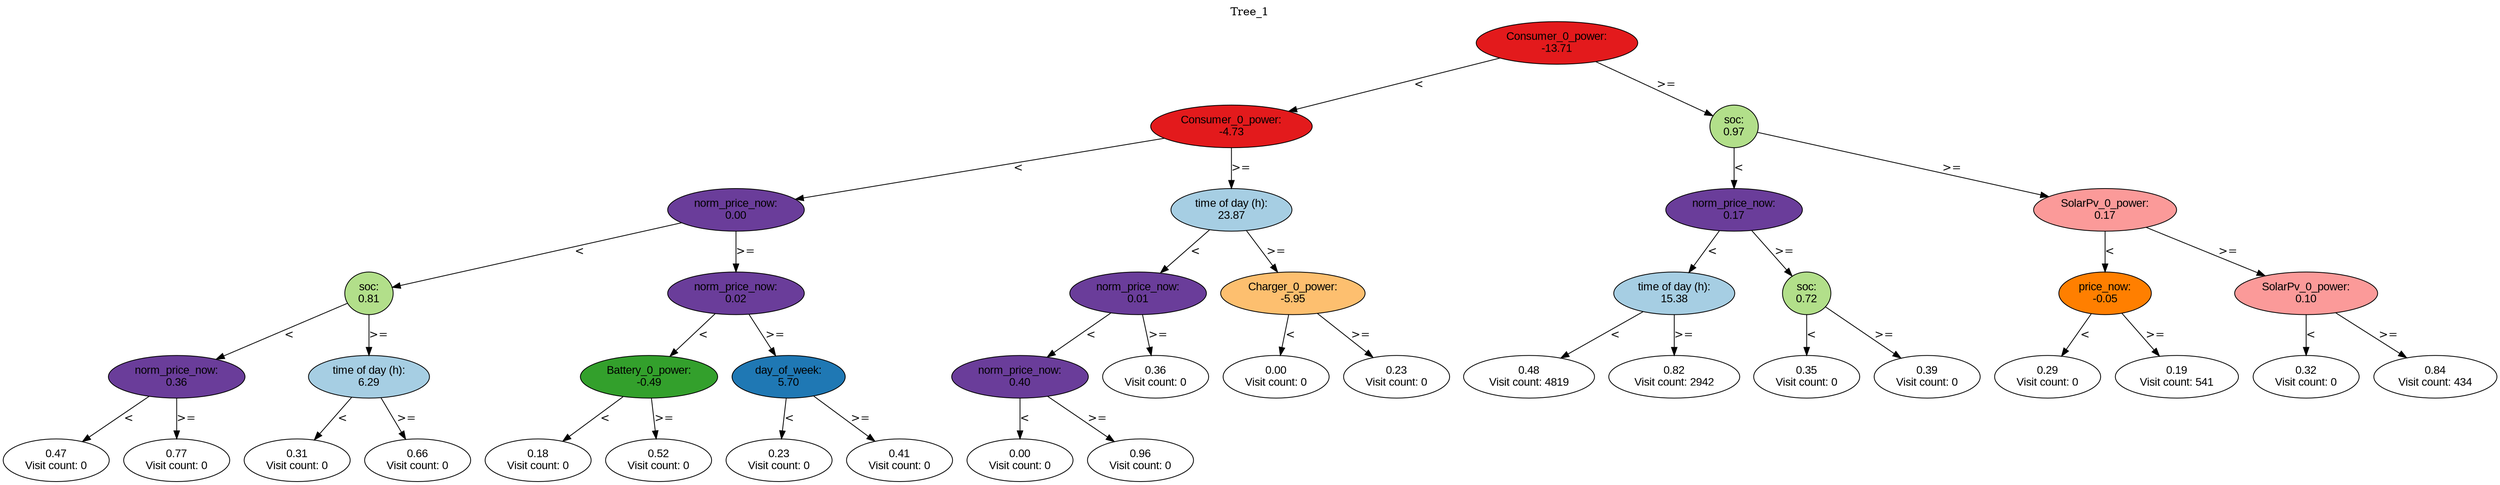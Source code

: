 digraph BST {
    node [fontname="Arial" style=filled colorscheme=paired12];
    0 [ label = "Consumer_0_power:
-13.71" fillcolor=6];
    1 [ label = "Consumer_0_power:
-4.73" fillcolor=6];
    2 [ label = "norm_price_now:
0.00" fillcolor=10];
    3 [ label = "soc:
0.81" fillcolor=3];
    4 [ label = "norm_price_now:
0.36" fillcolor=10];
    5 [ label = "0.47
Visit count: 0" fillcolor=white];
    6 [ label = "0.77
Visit count: 0" fillcolor=white];
    7 [ label = "time of day (h):
6.29" fillcolor=1];
    8 [ label = "0.31
Visit count: 0" fillcolor=white];
    9 [ label = "0.66
Visit count: 0" fillcolor=white];
    10 [ label = "norm_price_now:
0.02" fillcolor=10];
    11 [ label = "Battery_0_power:
-0.49" fillcolor=4];
    12 [ label = "0.18
Visit count: 0" fillcolor=white];
    13 [ label = "0.52
Visit count: 0" fillcolor=white];
    14 [ label = "day_of_week:
5.70" fillcolor=2];
    15 [ label = "0.23
Visit count: 0" fillcolor=white];
    16 [ label = "0.41
Visit count: 0" fillcolor=white];
    17 [ label = "time of day (h):
23.87" fillcolor=1];
    18 [ label = "norm_price_now:
0.01" fillcolor=10];
    19 [ label = "norm_price_now:
0.40" fillcolor=10];
    20 [ label = "0.00
Visit count: 0" fillcolor=white];
    21 [ label = "0.96
Visit count: 0" fillcolor=white];
    22 [ label = "0.36
Visit count: 0" fillcolor=white];
    23 [ label = "Charger_0_power:
-5.95" fillcolor=7];
    24 [ label = "0.00
Visit count: 0" fillcolor=white];
    25 [ label = "0.23
Visit count: 0" fillcolor=white];
    26 [ label = "soc:
0.97" fillcolor=3];
    27 [ label = "norm_price_now:
0.17" fillcolor=10];
    28 [ label = "time of day (h):
15.38" fillcolor=1];
    29 [ label = "0.48
Visit count: 4819" fillcolor=white];
    30 [ label = "0.82
Visit count: 2942" fillcolor=white];
    31 [ label = "soc:
0.72" fillcolor=3];
    32 [ label = "0.35
Visit count: 0" fillcolor=white];
    33 [ label = "0.39
Visit count: 0" fillcolor=white];
    34 [ label = "SolarPv_0_power:
0.17" fillcolor=5];
    35 [ label = "price_now:
-0.05" fillcolor=8];
    36 [ label = "0.29
Visit count: 0" fillcolor=white];
    37 [ label = "0.19
Visit count: 541" fillcolor=white];
    38 [ label = "SolarPv_0_power:
0.10" fillcolor=5];
    39 [ label = "0.32
Visit count: 0" fillcolor=white];
    40 [ label = "0.84
Visit count: 434" fillcolor=white];

    0  -> 1[ label = "<"];
    0  -> 26[ label = ">="];
    1  -> 2[ label = "<"];
    1  -> 17[ label = ">="];
    2  -> 3[ label = "<"];
    2  -> 10[ label = ">="];
    3  -> 4[ label = "<"];
    3  -> 7[ label = ">="];
    4  -> 5[ label = "<"];
    4  -> 6[ label = ">="];
    7  -> 8[ label = "<"];
    7  -> 9[ label = ">="];
    10  -> 11[ label = "<"];
    10  -> 14[ label = ">="];
    11  -> 12[ label = "<"];
    11  -> 13[ label = ">="];
    14  -> 15[ label = "<"];
    14  -> 16[ label = ">="];
    17  -> 18[ label = "<"];
    17  -> 23[ label = ">="];
    18  -> 19[ label = "<"];
    18  -> 22[ label = ">="];
    19  -> 20[ label = "<"];
    19  -> 21[ label = ">="];
    23  -> 24[ label = "<"];
    23  -> 25[ label = ">="];
    26  -> 27[ label = "<"];
    26  -> 34[ label = ">="];
    27  -> 28[ label = "<"];
    27  -> 31[ label = ">="];
    28  -> 29[ label = "<"];
    28  -> 30[ label = ">="];
    31  -> 32[ label = "<"];
    31  -> 33[ label = ">="];
    34  -> 35[ label = "<"];
    34  -> 38[ label = ">="];
    35  -> 36[ label = "<"];
    35  -> 37[ label = ">="];
    38  -> 39[ label = "<"];
    38  -> 40[ label = ">="];

    labelloc="t";
    label="Tree_1";
}